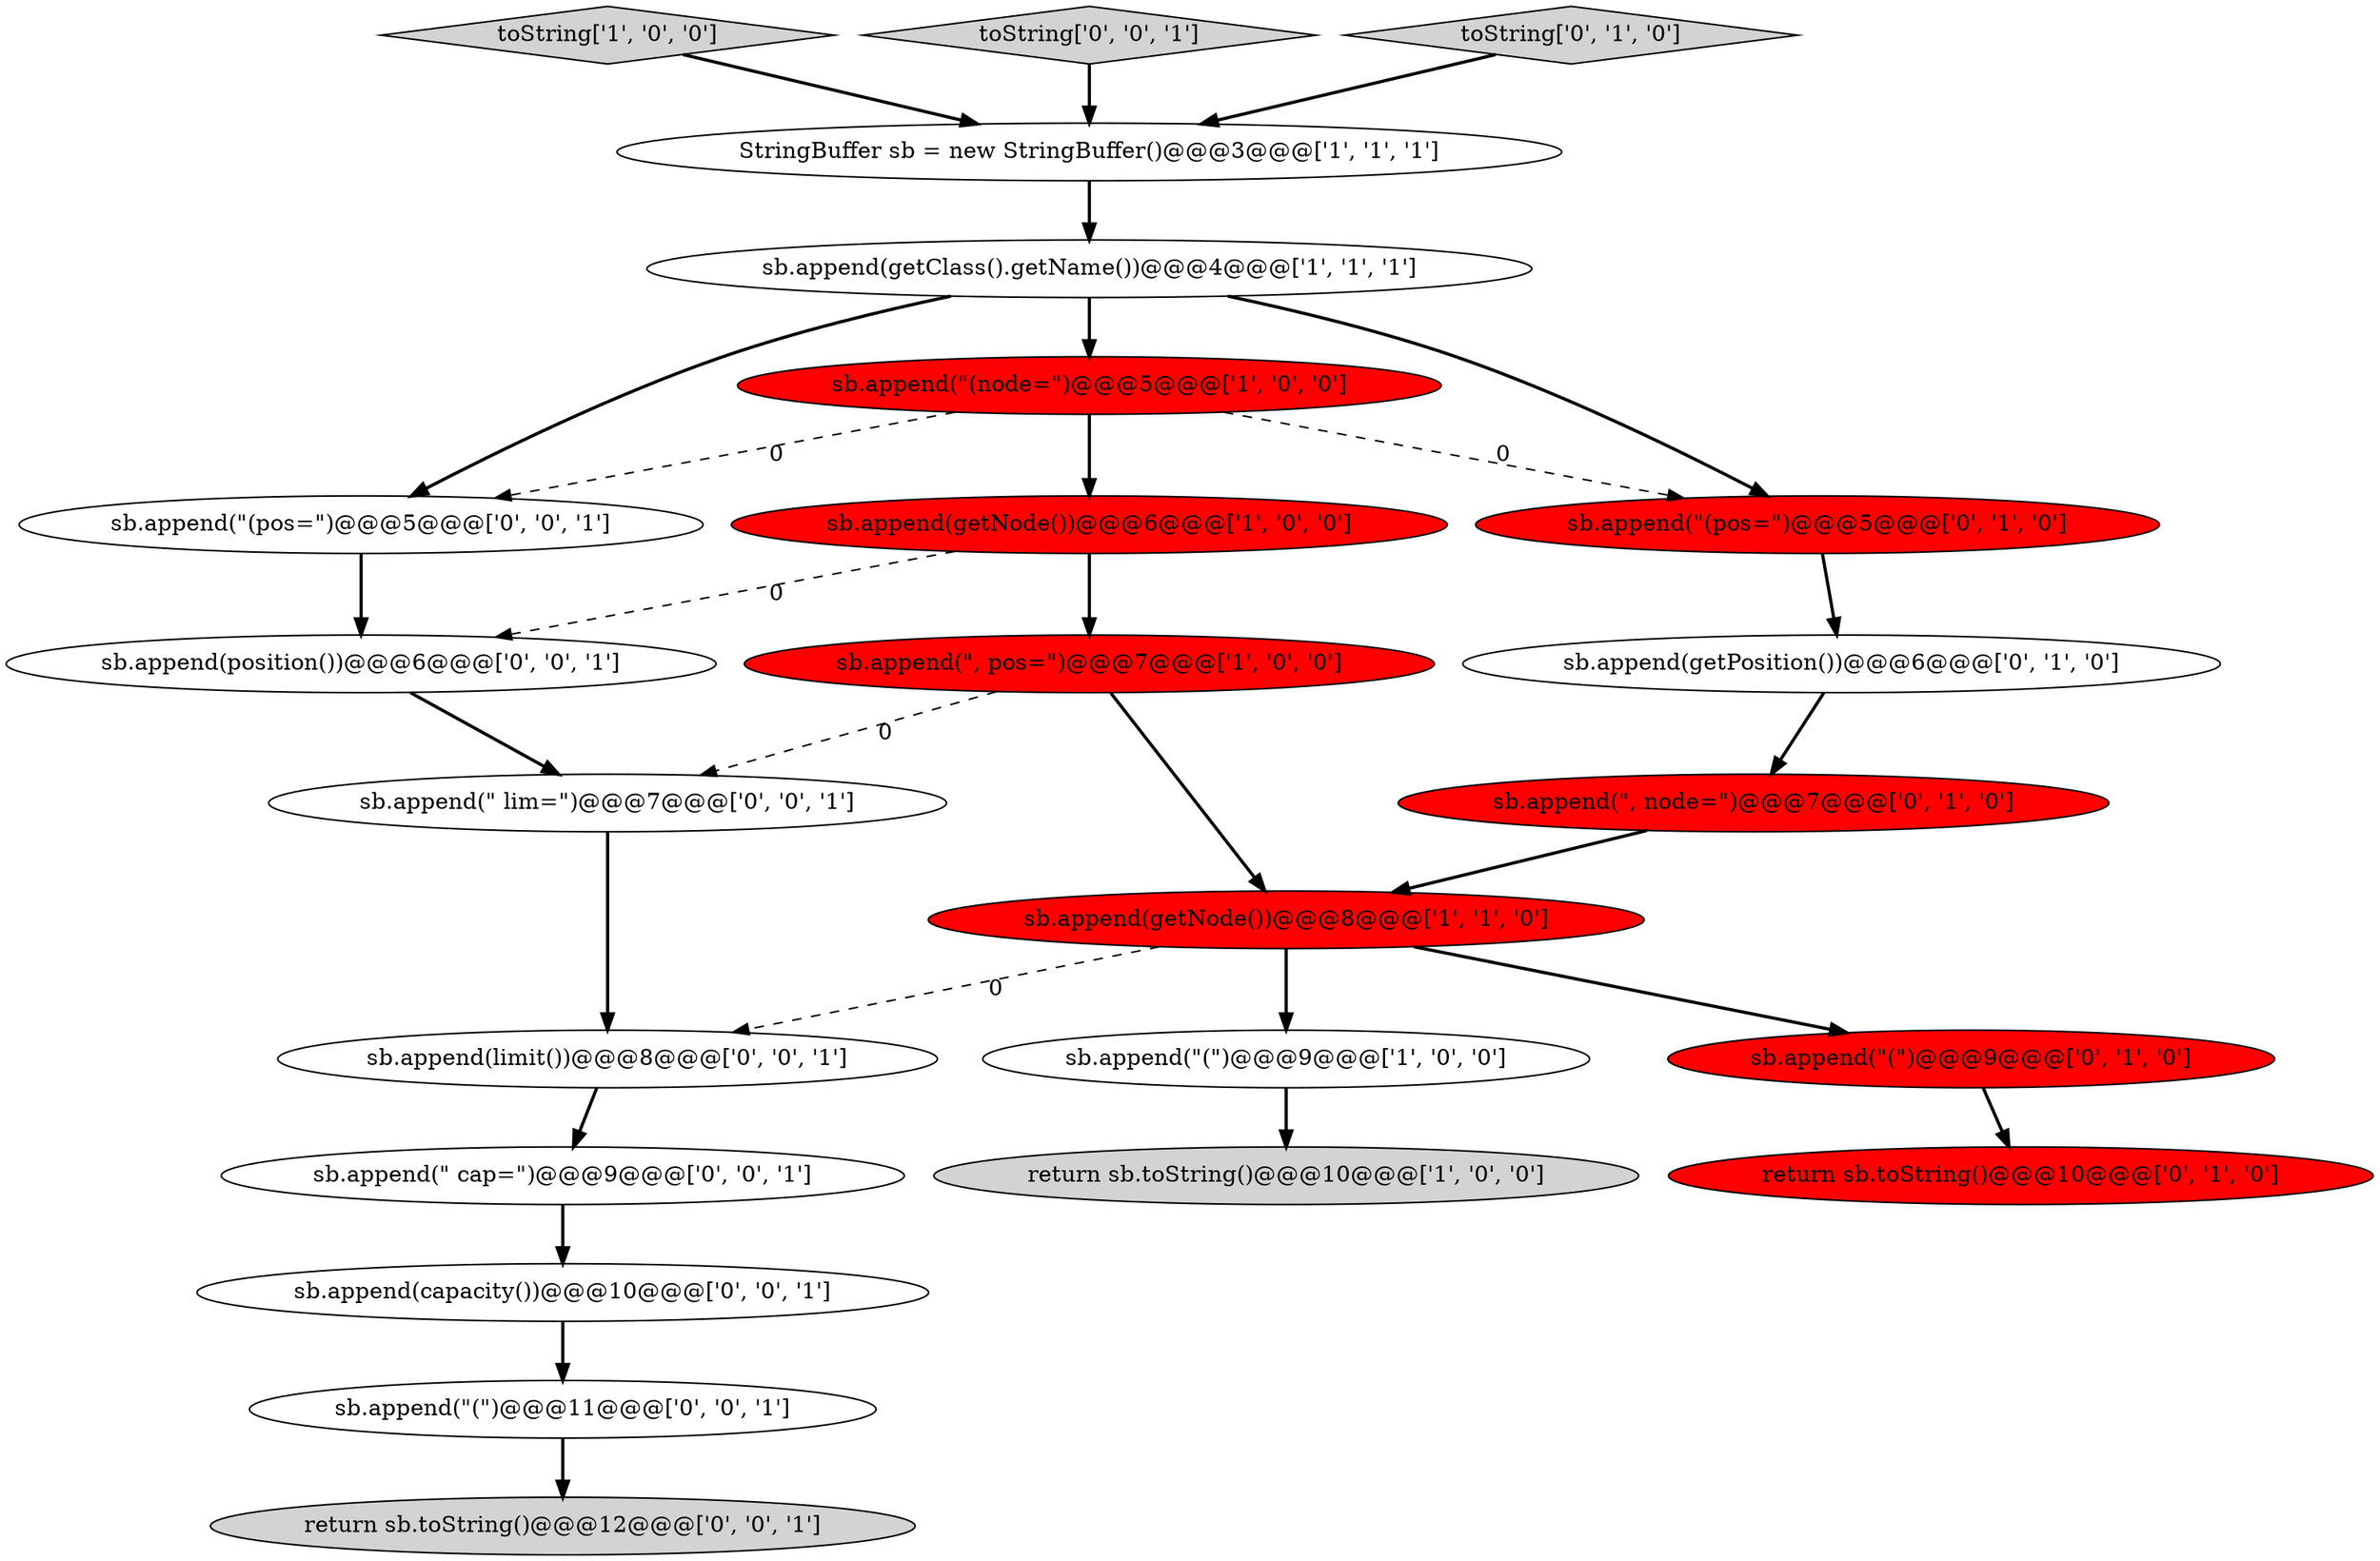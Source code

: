 digraph {
13 [style = filled, label = "sb.append(\", node=\")@@@7@@@['0', '1', '0']", fillcolor = red, shape = ellipse image = "AAA1AAABBB2BBB"];
3 [style = filled, label = "toString['1', '0', '0']", fillcolor = lightgray, shape = diamond image = "AAA0AAABBB1BBB"];
0 [style = filled, label = "sb.append(getNode())@@@8@@@['1', '1', '0']", fillcolor = red, shape = ellipse image = "AAA1AAABBB1BBB"];
21 [style = filled, label = "sb.append(\" lim=\")@@@7@@@['0', '0', '1']", fillcolor = white, shape = ellipse image = "AAA0AAABBB3BBB"];
20 [style = filled, label = "sb.append(limit())@@@8@@@['0', '0', '1']", fillcolor = white, shape = ellipse image = "AAA0AAABBB3BBB"];
8 [style = filled, label = "return sb.toString()@@@10@@@['1', '0', '0']", fillcolor = lightgray, shape = ellipse image = "AAA0AAABBB1BBB"];
15 [style = filled, label = "sb.append(\"(pos=\")@@@5@@@['0', '0', '1']", fillcolor = white, shape = ellipse image = "AAA0AAABBB3BBB"];
11 [style = filled, label = "sb.append(\"(\")@@@9@@@['0', '1', '0']", fillcolor = red, shape = ellipse image = "AAA1AAABBB2BBB"];
1 [style = filled, label = "sb.append(\"(\")@@@9@@@['1', '0', '0']", fillcolor = white, shape = ellipse image = "AAA0AAABBB1BBB"];
23 [style = filled, label = "sb.append(\"(\")@@@11@@@['0', '0', '1']", fillcolor = white, shape = ellipse image = "AAA0AAABBB3BBB"];
6 [style = filled, label = "StringBuffer sb = new StringBuffer()@@@3@@@['1', '1', '1']", fillcolor = white, shape = ellipse image = "AAA0AAABBB1BBB"];
7 [style = filled, label = "sb.append(\", pos=\")@@@7@@@['1', '0', '0']", fillcolor = red, shape = ellipse image = "AAA1AAABBB1BBB"];
16 [style = filled, label = "return sb.toString()@@@12@@@['0', '0', '1']", fillcolor = lightgray, shape = ellipse image = "AAA0AAABBB3BBB"];
2 [style = filled, label = "sb.append(getClass().getName())@@@4@@@['1', '1', '1']", fillcolor = white, shape = ellipse image = "AAA0AAABBB1BBB"];
18 [style = filled, label = "toString['0', '0', '1']", fillcolor = lightgray, shape = diamond image = "AAA0AAABBB3BBB"];
4 [style = filled, label = "sb.append(getNode())@@@6@@@['1', '0', '0']", fillcolor = red, shape = ellipse image = "AAA1AAABBB1BBB"];
10 [style = filled, label = "sb.append(getPosition())@@@6@@@['0', '1', '0']", fillcolor = white, shape = ellipse image = "AAA0AAABBB2BBB"];
17 [style = filled, label = "sb.append(\" cap=\")@@@9@@@['0', '0', '1']", fillcolor = white, shape = ellipse image = "AAA0AAABBB3BBB"];
14 [style = filled, label = "sb.append(\"(pos=\")@@@5@@@['0', '1', '0']", fillcolor = red, shape = ellipse image = "AAA1AAABBB2BBB"];
19 [style = filled, label = "sb.append(position())@@@6@@@['0', '0', '1']", fillcolor = white, shape = ellipse image = "AAA0AAABBB3BBB"];
5 [style = filled, label = "sb.append(\"(node=\")@@@5@@@['1', '0', '0']", fillcolor = red, shape = ellipse image = "AAA1AAABBB1BBB"];
12 [style = filled, label = "return sb.toString()@@@10@@@['0', '1', '0']", fillcolor = red, shape = ellipse image = "AAA1AAABBB2BBB"];
9 [style = filled, label = "toString['0', '1', '0']", fillcolor = lightgray, shape = diamond image = "AAA0AAABBB2BBB"];
22 [style = filled, label = "sb.append(capacity())@@@10@@@['0', '0', '1']", fillcolor = white, shape = ellipse image = "AAA0AAABBB3BBB"];
23->16 [style = bold, label=""];
2->5 [style = bold, label=""];
20->17 [style = bold, label=""];
5->14 [style = dashed, label="0"];
1->8 [style = bold, label=""];
7->21 [style = dashed, label="0"];
14->10 [style = bold, label=""];
0->11 [style = bold, label=""];
3->6 [style = bold, label=""];
7->0 [style = bold, label=""];
11->12 [style = bold, label=""];
15->19 [style = bold, label=""];
17->22 [style = bold, label=""];
0->20 [style = dashed, label="0"];
22->23 [style = bold, label=""];
4->7 [style = bold, label=""];
9->6 [style = bold, label=""];
6->2 [style = bold, label=""];
21->20 [style = bold, label=""];
10->13 [style = bold, label=""];
18->6 [style = bold, label=""];
0->1 [style = bold, label=""];
2->14 [style = bold, label=""];
5->4 [style = bold, label=""];
2->15 [style = bold, label=""];
4->19 [style = dashed, label="0"];
5->15 [style = dashed, label="0"];
13->0 [style = bold, label=""];
19->21 [style = bold, label=""];
}
